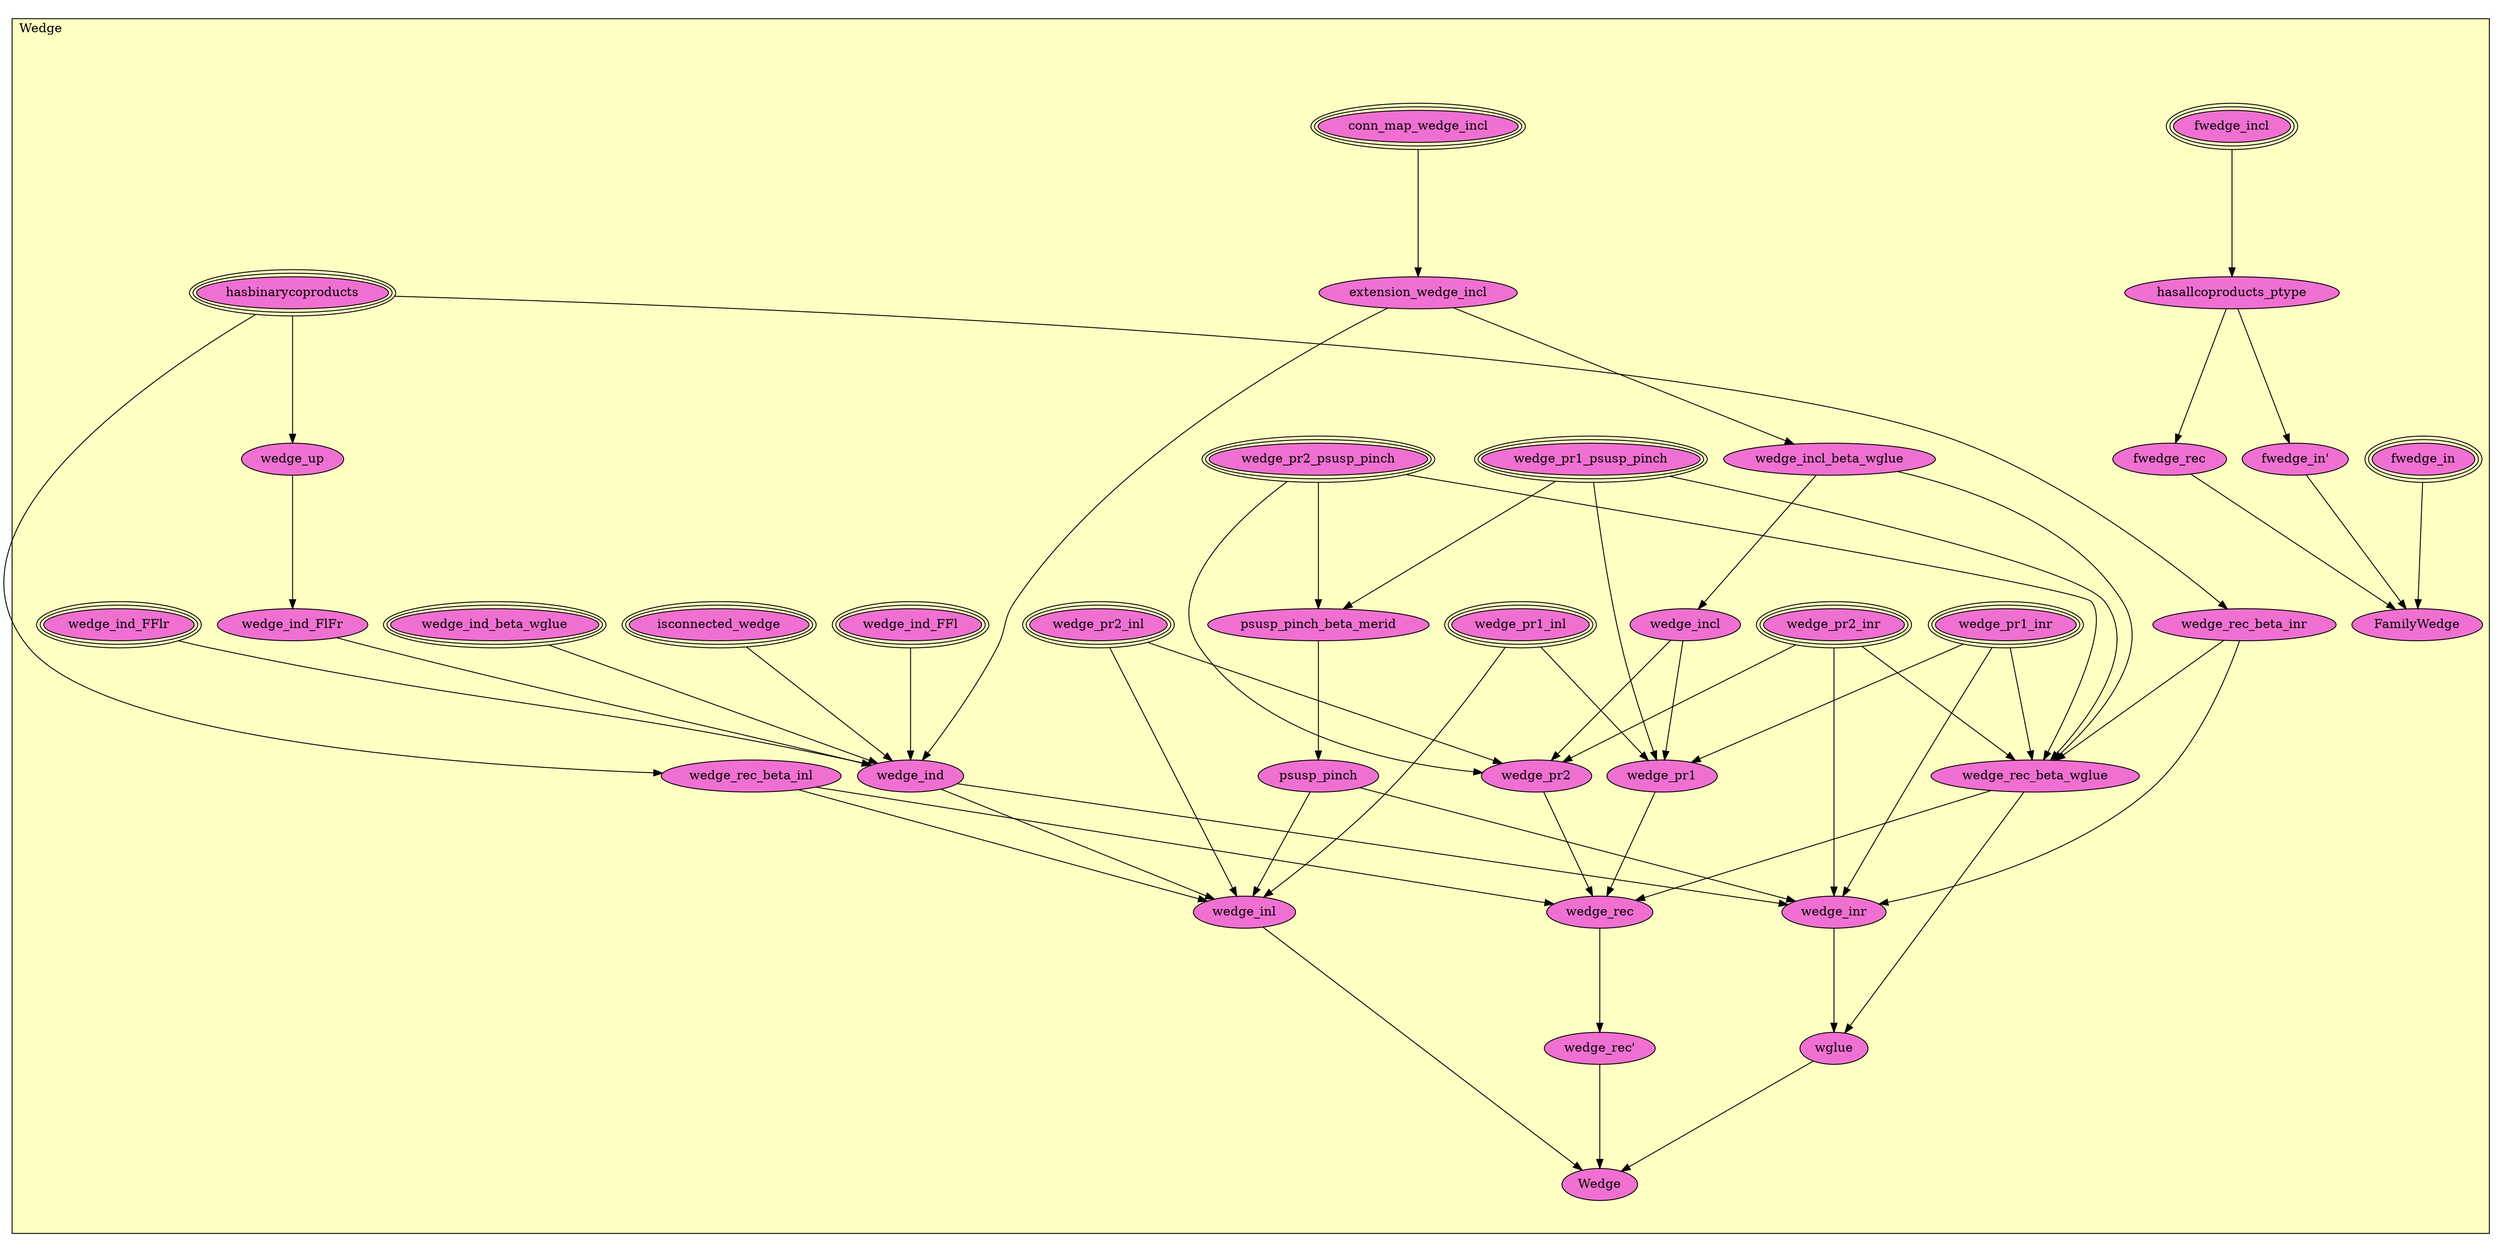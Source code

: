 digraph HoTT_Homotopy_Wedge {
  graph [ratio=0.5]
  node [style=filled]
Wedge_isconnected_wedge [label="isconnected_wedge", URL=<Wedge.html#isconnected_wedge>, peripheries=3, fillcolor="#F070D1"] ;
Wedge_conn_map_wedge_incl [label="conn_map_wedge_incl", URL=<Wedge.html#conn_map_wedge_incl>, peripheries=3, fillcolor="#F070D1"] ;
Wedge_extension_wedge_incl [label="extension_wedge_incl", URL=<Wedge.html#extension_wedge_incl>, fillcolor="#F070D1"] ;
Wedge_wedge_pr2_psusp_pinch [label="wedge_pr2_psusp_pinch", URL=<Wedge.html#wedge_pr2_psusp_pinch>, peripheries=3, fillcolor="#F070D1"] ;
Wedge_wedge_pr1_psusp_pinch [label="wedge_pr1_psusp_pinch", URL=<Wedge.html#wedge_pr1_psusp_pinch>, peripheries=3, fillcolor="#F070D1"] ;
Wedge_psusp_pinch_beta_merid [label="psusp_pinch_beta_merid", URL=<Wedge.html#psusp_pinch_beta_merid>, fillcolor="#F070D1"] ;
Wedge_psusp_pinch [label="psusp_pinch", URL=<Wedge.html#psusp_pinch>, fillcolor="#F070D1"] ;
Wedge_fwedge_incl [label="fwedge_incl", URL=<Wedge.html#fwedge_incl>, peripheries=3, fillcolor="#F070D1"] ;
Wedge_hasallcoproducts_ptype [label="hasallcoproducts_ptype", URL=<Wedge.html#hasallcoproducts_ptype>, fillcolor="#F070D1"] ;
Wedge_fwedge_rec [label="fwedge_rec", URL=<Wedge.html#fwedge_rec>, fillcolor="#F070D1"] ;
Wedge_fwedge_in [label="fwedge_in", URL=<Wedge.html#fwedge_in>, peripheries=3, fillcolor="#F070D1"] ;
Wedge_fwedge_in_ [label="fwedge_in'", URL=<Wedge.html#fwedge_in'>, fillcolor="#F070D1"] ;
Wedge_FamilyWedge [label="FamilyWedge", URL=<Wedge.html#FamilyWedge>, fillcolor="#F070D1"] ;
Wedge_wedge_pr2_inr [label="wedge_pr2_inr", URL=<Wedge.html#wedge_pr2_inr>, peripheries=3, fillcolor="#F070D1"] ;
Wedge_wedge_pr2_inl [label="wedge_pr2_inl", URL=<Wedge.html#wedge_pr2_inl>, peripheries=3, fillcolor="#F070D1"] ;
Wedge_wedge_pr1_inr [label="wedge_pr1_inr", URL=<Wedge.html#wedge_pr1_inr>, peripheries=3, fillcolor="#F070D1"] ;
Wedge_wedge_pr1_inl [label="wedge_pr1_inl", URL=<Wedge.html#wedge_pr1_inl>, peripheries=3, fillcolor="#F070D1"] ;
Wedge_hasbinarycoproducts [label="hasbinarycoproducts", URL=<Wedge.html#hasbinarycoproducts>, peripheries=3, fillcolor="#F070D1"] ;
Wedge_wedge_up [label="wedge_up", URL=<Wedge.html#wedge_up>, fillcolor="#F070D1"] ;
Wedge_wedge_ind_FFlr [label="wedge_ind_FFlr", URL=<Wedge.html#wedge_ind_FFlr>, peripheries=3, fillcolor="#F070D1"] ;
Wedge_wedge_ind_FFl [label="wedge_ind_FFl", URL=<Wedge.html#wedge_ind_FFl>, peripheries=3, fillcolor="#F070D1"] ;
Wedge_wedge_ind_FlFr [label="wedge_ind_FlFr", URL=<Wedge.html#wedge_ind_FlFr>, fillcolor="#F070D1"] ;
Wedge_wedge_ind_beta_wglue [label="wedge_ind_beta_wglue", URL=<Wedge.html#wedge_ind_beta_wglue>, peripheries=3, fillcolor="#F070D1"] ;
Wedge_wedge_ind [label="wedge_ind", URL=<Wedge.html#wedge_ind>, fillcolor="#F070D1"] ;
Wedge_wedge_incl_beta_wglue [label="wedge_incl_beta_wglue", URL=<Wedge.html#wedge_incl_beta_wglue>, fillcolor="#F070D1"] ;
Wedge_wedge_incl [label="wedge_incl", URL=<Wedge.html#wedge_incl>, fillcolor="#F070D1"] ;
Wedge_wedge_pr2 [label="wedge_pr2", URL=<Wedge.html#wedge_pr2>, fillcolor="#F070D1"] ;
Wedge_wedge_pr1 [label="wedge_pr1", URL=<Wedge.html#wedge_pr1>, fillcolor="#F070D1"] ;
Wedge_wedge_rec_beta_inr [label="wedge_rec_beta_inr", URL=<Wedge.html#wedge_rec_beta_inr>, fillcolor="#F070D1"] ;
Wedge_wedge_rec_beta_inl [label="wedge_rec_beta_inl", URL=<Wedge.html#wedge_rec_beta_inl>, fillcolor="#F070D1"] ;
Wedge_wedge_rec_beta_wglue [label="wedge_rec_beta_wglue", URL=<Wedge.html#wedge_rec_beta_wglue>, fillcolor="#F070D1"] ;
Wedge_wedge_rec [label="wedge_rec", URL=<Wedge.html#wedge_rec>, fillcolor="#F070D1"] ;
Wedge_wedge_rec_ [label="wedge_rec'", URL=<Wedge.html#wedge_rec'>, fillcolor="#F070D1"] ;
Wedge_wedge_inr [label="wedge_inr", URL=<Wedge.html#wedge_inr>, fillcolor="#F070D1"] ;
Wedge_wedge_inl [label="wedge_inl", URL=<Wedge.html#wedge_inl>, fillcolor="#F070D1"] ;
Wedge_wglue [label="wglue", URL=<Wedge.html#wglue>, fillcolor="#F070D1"] ;
Wedge_Wedge [label="Wedge", URL=<Wedge.html#Wedge>, fillcolor="#F070D1"] ;
  Wedge_isconnected_wedge -> Wedge_wedge_ind [] ;
  Wedge_conn_map_wedge_incl -> Wedge_extension_wedge_incl [] ;
  Wedge_extension_wedge_incl -> Wedge_wedge_ind [] ;
  Wedge_extension_wedge_incl -> Wedge_wedge_incl_beta_wglue [] ;
  Wedge_wedge_pr2_psusp_pinch -> Wedge_psusp_pinch_beta_merid [] ;
  Wedge_wedge_pr2_psusp_pinch -> Wedge_wedge_pr2 [] ;
  Wedge_wedge_pr2_psusp_pinch -> Wedge_wedge_rec_beta_wglue [] ;
  Wedge_wedge_pr1_psusp_pinch -> Wedge_psusp_pinch_beta_merid [] ;
  Wedge_wedge_pr1_psusp_pinch -> Wedge_wedge_pr1 [] ;
  Wedge_wedge_pr1_psusp_pinch -> Wedge_wedge_rec_beta_wglue [] ;
  Wedge_psusp_pinch_beta_merid -> Wedge_psusp_pinch [] ;
  Wedge_psusp_pinch -> Wedge_wedge_inr [] ;
  Wedge_psusp_pinch -> Wedge_wedge_inl [] ;
  Wedge_fwedge_incl -> Wedge_hasallcoproducts_ptype [] ;
  Wedge_hasallcoproducts_ptype -> Wedge_fwedge_rec [] ;
  Wedge_hasallcoproducts_ptype -> Wedge_fwedge_in_ [] ;
  Wedge_fwedge_rec -> Wedge_FamilyWedge [] ;
  Wedge_fwedge_in -> Wedge_FamilyWedge [] ;
  Wedge_fwedge_in_ -> Wedge_FamilyWedge [] ;
  Wedge_wedge_pr2_inr -> Wedge_wedge_pr2 [] ;
  Wedge_wedge_pr2_inr -> Wedge_wedge_rec_beta_wglue [] ;
  Wedge_wedge_pr2_inr -> Wedge_wedge_inr [] ;
  Wedge_wedge_pr2_inl -> Wedge_wedge_pr2 [] ;
  Wedge_wedge_pr2_inl -> Wedge_wedge_inl [] ;
  Wedge_wedge_pr1_inr -> Wedge_wedge_pr1 [] ;
  Wedge_wedge_pr1_inr -> Wedge_wedge_rec_beta_wglue [] ;
  Wedge_wedge_pr1_inr -> Wedge_wedge_inr [] ;
  Wedge_wedge_pr1_inl -> Wedge_wedge_pr1 [] ;
  Wedge_wedge_pr1_inl -> Wedge_wedge_inl [] ;
  Wedge_hasbinarycoproducts -> Wedge_wedge_up [] ;
  Wedge_hasbinarycoproducts -> Wedge_wedge_rec_beta_inr [] ;
  Wedge_hasbinarycoproducts -> Wedge_wedge_rec_beta_inl [] ;
  Wedge_wedge_up -> Wedge_wedge_ind_FlFr [] ;
  Wedge_wedge_ind_FFlr -> Wedge_wedge_ind [] ;
  Wedge_wedge_ind_FFl -> Wedge_wedge_ind [] ;
  Wedge_wedge_ind_FlFr -> Wedge_wedge_ind [] ;
  Wedge_wedge_ind_beta_wglue -> Wedge_wedge_ind [] ;
  Wedge_wedge_ind -> Wedge_wedge_inr [] ;
  Wedge_wedge_ind -> Wedge_wedge_inl [] ;
  Wedge_wedge_incl_beta_wglue -> Wedge_wedge_incl [] ;
  Wedge_wedge_incl_beta_wglue -> Wedge_wedge_rec_beta_wglue [] ;
  Wedge_wedge_incl -> Wedge_wedge_pr2 [] ;
  Wedge_wedge_incl -> Wedge_wedge_pr1 [] ;
  Wedge_wedge_pr2 -> Wedge_wedge_rec [] ;
  Wedge_wedge_pr1 -> Wedge_wedge_rec [] ;
  Wedge_wedge_rec_beta_inr -> Wedge_wedge_rec_beta_wglue [] ;
  Wedge_wedge_rec_beta_inr -> Wedge_wedge_inr [] ;
  Wedge_wedge_rec_beta_inl -> Wedge_wedge_rec [] ;
  Wedge_wedge_rec_beta_inl -> Wedge_wedge_inl [] ;
  Wedge_wedge_rec_beta_wglue -> Wedge_wedge_rec [] ;
  Wedge_wedge_rec_beta_wglue -> Wedge_wglue [] ;
  Wedge_wedge_rec -> Wedge_wedge_rec_ [] ;
  Wedge_wedge_rec_ -> Wedge_Wedge [] ;
  Wedge_wedge_inr -> Wedge_wglue [] ;
  Wedge_wedge_inl -> Wedge_Wedge [] ;
  Wedge_wglue -> Wedge_Wedge [] ;
subgraph cluster_Wedge { label="Wedge"; fillcolor="#FFFFC3"; labeljust=l; style=filled 
Wedge_Wedge; Wedge_wglue; Wedge_wedge_inl; Wedge_wedge_inr; Wedge_wedge_rec_; Wedge_wedge_rec; Wedge_wedge_rec_beta_wglue; Wedge_wedge_rec_beta_inl; Wedge_wedge_rec_beta_inr; Wedge_wedge_pr1; Wedge_wedge_pr2; Wedge_wedge_incl; Wedge_wedge_incl_beta_wglue; Wedge_wedge_ind; Wedge_wedge_ind_beta_wglue; Wedge_wedge_ind_FlFr; Wedge_wedge_ind_FFl; Wedge_wedge_ind_FFlr; Wedge_wedge_up; Wedge_hasbinarycoproducts; Wedge_wedge_pr1_inl; Wedge_wedge_pr1_inr; Wedge_wedge_pr2_inl; Wedge_wedge_pr2_inr; Wedge_FamilyWedge; Wedge_fwedge_in_; Wedge_fwedge_in; Wedge_fwedge_rec; Wedge_hasallcoproducts_ptype; Wedge_fwedge_incl; Wedge_psusp_pinch; Wedge_psusp_pinch_beta_merid; Wedge_wedge_pr1_psusp_pinch; Wedge_wedge_pr2_psusp_pinch; Wedge_extension_wedge_incl; Wedge_conn_map_wedge_incl; Wedge_isconnected_wedge; };
} /* END */
